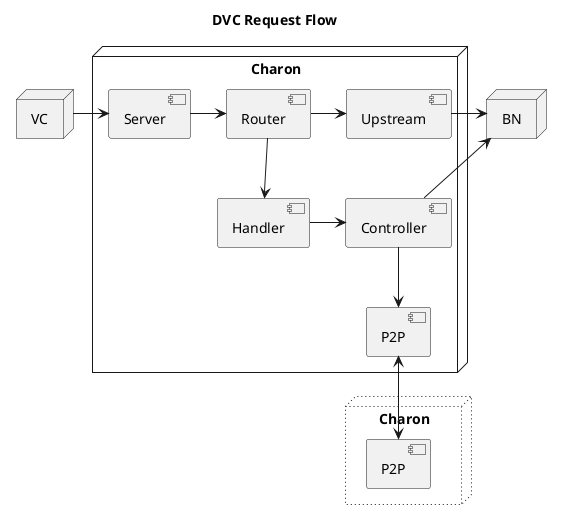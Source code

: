 @startuml
title DVC Request Flow

node VC
node Charon as Charon1 {
    component Server
    component Router
    component Upstream
    component Handler
    component Controller
    component P2P as P2P1
}

node Charon as Charon2 #line.dotted {
    component P2P as P2P2
}
node BN

VC -> Server
Server -> Router
Router -> Upstream
Upstream -> BN

Router --> Handler
Handler -> Controller
BN <-- Controller
Controller --> P2P1

P2P1 <--> P2P2
@enduml
